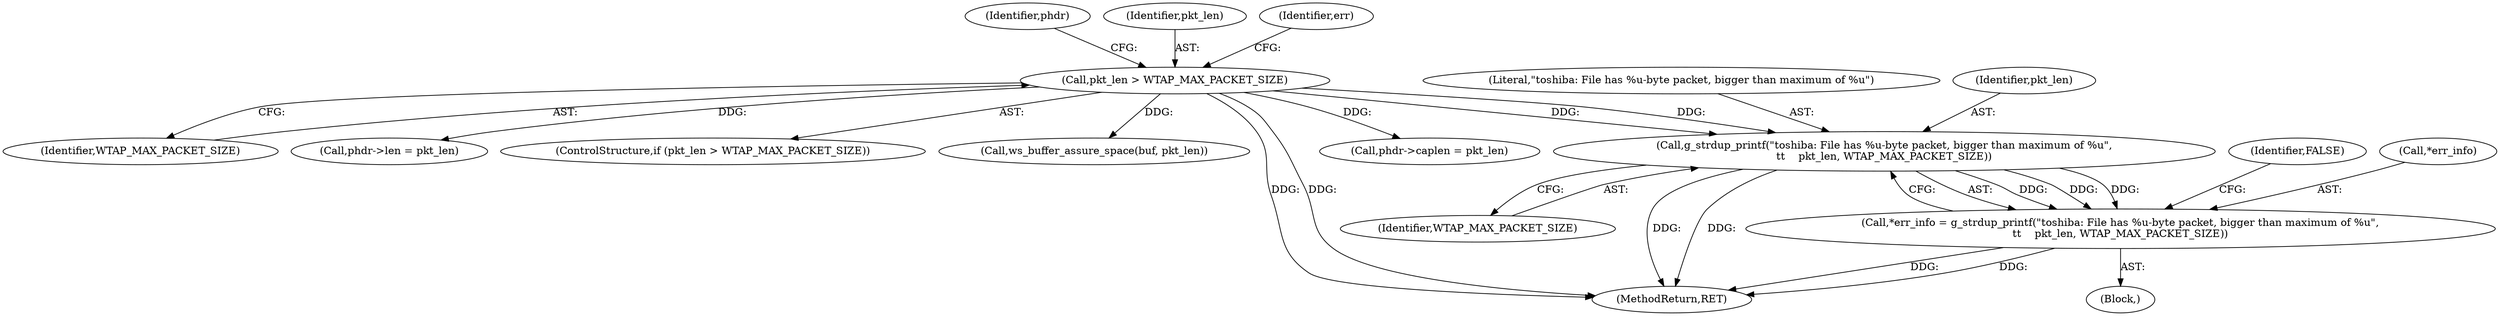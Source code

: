 digraph "0_wireshark_3270dfac43da861c714df76513456b46765ff47f@API" {
"1000269" [label="(Call,g_strdup_printf(\"toshiba: File has %u-byte packet, bigger than maximum of %u\",\n\t\t    pkt_len, WTAP_MAX_PACKET_SIZE))"];
"1000258" [label="(Call,pkt_len > WTAP_MAX_PACKET_SIZE)"];
"1000266" [label="(Call,*err_info = g_strdup_printf(\"toshiba: File has %u-byte packet, bigger than maximum of %u\",\n\t\t    pkt_len, WTAP_MAX_PACKET_SIZE))"];
"1000260" [label="(Identifier,WTAP_MAX_PACKET_SIZE)"];
"1000261" [label="(Block,)"];
"1000270" [label="(Literal,\"toshiba: File has %u-byte packet, bigger than maximum of %u\")"];
"1000272" [label="(Identifier,WTAP_MAX_PACKET_SIZE)"];
"1000316" [label="(Call,phdr->len = pkt_len)"];
"1000257" [label="(ControlStructure,if (pkt_len > WTAP_MAX_PACKET_SIZE))"];
"1000399" [label="(Call,ws_buffer_assure_space(buf, pkt_len))"];
"1000269" [label="(Call,g_strdup_printf(\"toshiba: File has %u-byte packet, bigger than maximum of %u\",\n\t\t    pkt_len, WTAP_MAX_PACKET_SIZE))"];
"1000476" [label="(MethodReturn,RET)"];
"1000274" [label="(Identifier,FALSE)"];
"1000277" [label="(Identifier,phdr)"];
"1000311" [label="(Call,phdr->caplen = pkt_len)"];
"1000266" [label="(Call,*err_info = g_strdup_printf(\"toshiba: File has %u-byte packet, bigger than maximum of %u\",\n\t\t    pkt_len, WTAP_MAX_PACKET_SIZE))"];
"1000259" [label="(Identifier,pkt_len)"];
"1000271" [label="(Identifier,pkt_len)"];
"1000264" [label="(Identifier,err)"];
"1000258" [label="(Call,pkt_len > WTAP_MAX_PACKET_SIZE)"];
"1000267" [label="(Call,*err_info)"];
"1000269" -> "1000266"  [label="AST: "];
"1000269" -> "1000272"  [label="CFG: "];
"1000270" -> "1000269"  [label="AST: "];
"1000271" -> "1000269"  [label="AST: "];
"1000272" -> "1000269"  [label="AST: "];
"1000266" -> "1000269"  [label="CFG: "];
"1000269" -> "1000476"  [label="DDG: "];
"1000269" -> "1000476"  [label="DDG: "];
"1000269" -> "1000266"  [label="DDG: "];
"1000269" -> "1000266"  [label="DDG: "];
"1000269" -> "1000266"  [label="DDG: "];
"1000258" -> "1000269"  [label="DDG: "];
"1000258" -> "1000269"  [label="DDG: "];
"1000258" -> "1000257"  [label="AST: "];
"1000258" -> "1000260"  [label="CFG: "];
"1000259" -> "1000258"  [label="AST: "];
"1000260" -> "1000258"  [label="AST: "];
"1000264" -> "1000258"  [label="CFG: "];
"1000277" -> "1000258"  [label="CFG: "];
"1000258" -> "1000476"  [label="DDG: "];
"1000258" -> "1000476"  [label="DDG: "];
"1000258" -> "1000311"  [label="DDG: "];
"1000258" -> "1000316"  [label="DDG: "];
"1000258" -> "1000399"  [label="DDG: "];
"1000266" -> "1000261"  [label="AST: "];
"1000267" -> "1000266"  [label="AST: "];
"1000274" -> "1000266"  [label="CFG: "];
"1000266" -> "1000476"  [label="DDG: "];
"1000266" -> "1000476"  [label="DDG: "];
}

